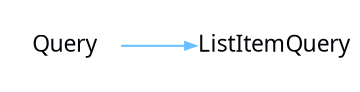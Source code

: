 digraph {
 rankdir = "LR"
 bgcolor = none;
 layout  = dot;
 edge [
   arrowsize = "0.5"
   color     = "#69BFFFFF"
 ]
 DEZaxhO[
   shape    = none
   label    = "Query"
   margin   = "0.01"
   fontname = "Segoe UI"
   fontsize = "11"
   fontcolor= "#010509FF"
 ]
 qrraxhO[
   shape    = none
   label    = "ListItemQuery"
   margin   = "0.01"
   fontname = "Segoe UI"
   fontsize = "11"
   fontcolor= "#010509FF"
 ]
 DEZaxhO->qrraxhO
}
